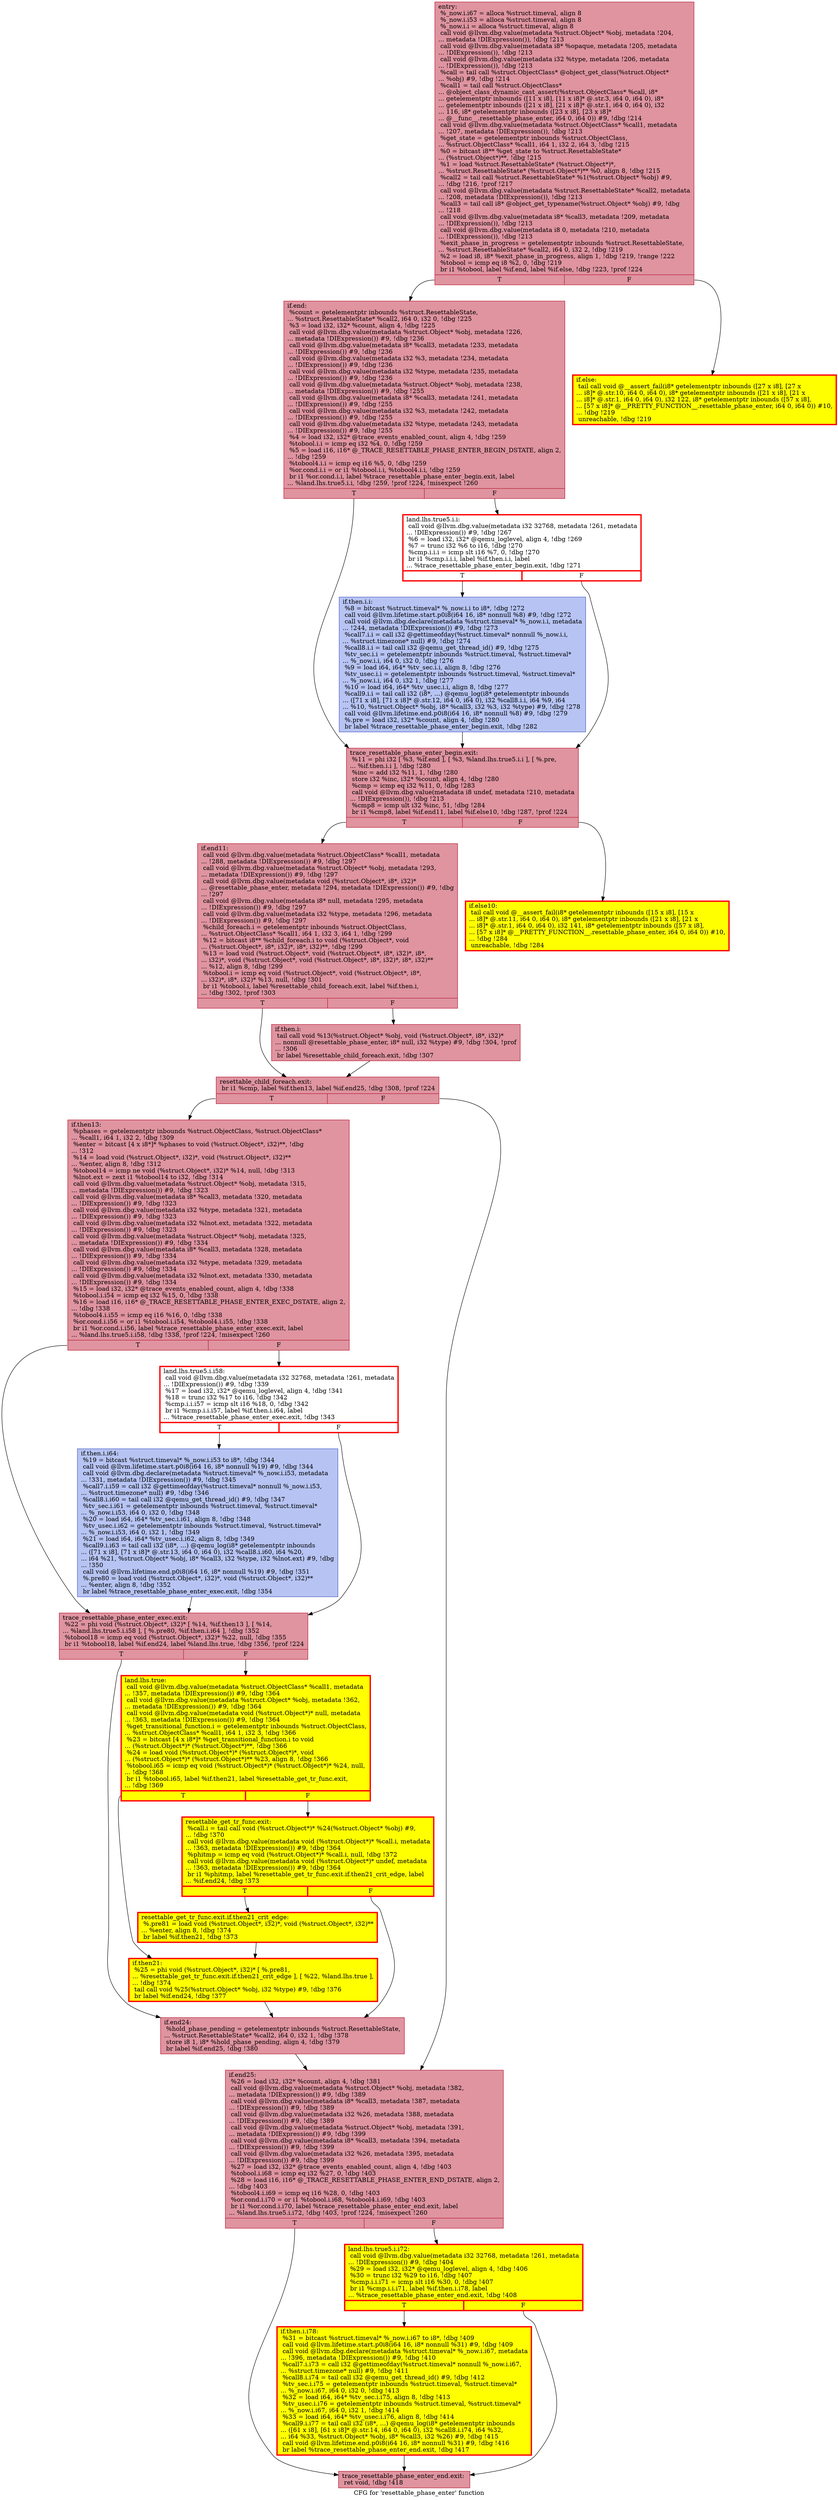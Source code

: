 digraph "CFG for 'resettable_phase_enter' function" {
	label="CFG for 'resettable_phase_enter' function";

	Node0x55ae14eabc70 [shape=record,color="#b70d28ff", style=filled, fillcolor="#b70d2870",label="{entry:\l  %_now.i.i67 = alloca %struct.timeval, align 8\l  %_now.i.i53 = alloca %struct.timeval, align 8\l  %_now.i.i = alloca %struct.timeval, align 8\l  call void @llvm.dbg.value(metadata %struct.Object* %obj, metadata !204,\l... metadata !DIExpression()), !dbg !213\l  call void @llvm.dbg.value(metadata i8* %opaque, metadata !205, metadata\l... !DIExpression()), !dbg !213\l  call void @llvm.dbg.value(metadata i32 %type, metadata !206, metadata\l... !DIExpression()), !dbg !213\l  %call = tail call %struct.ObjectClass* @object_get_class(%struct.Object*\l... %obj) #9, !dbg !214\l  %call1 = tail call %struct.ObjectClass*\l... @object_class_dynamic_cast_assert(%struct.ObjectClass* %call, i8*\l... getelementptr inbounds ([11 x i8], [11 x i8]* @.str.3, i64 0, i64 0), i8*\l... getelementptr inbounds ([21 x i8], [21 x i8]* @.str.1, i64 0, i64 0), i32\l... 116, i8* getelementptr inbounds ([23 x i8], [23 x i8]*\l... @__func__.resettable_phase_enter, i64 0, i64 0)) #9, !dbg !214\l  call void @llvm.dbg.value(metadata %struct.ObjectClass* %call1, metadata\l... !207, metadata !DIExpression()), !dbg !213\l  %get_state = getelementptr inbounds %struct.ObjectClass,\l... %struct.ObjectClass* %call1, i64 1, i32 2, i64 3, !dbg !215\l  %0 = bitcast i8** %get_state to %struct.ResettableState*\l... (%struct.Object*)**, !dbg !215\l  %1 = load %struct.ResettableState* (%struct.Object*)*,\l... %struct.ResettableState* (%struct.Object*)** %0, align 8, !dbg !215\l  %call2 = tail call %struct.ResettableState* %1(%struct.Object* %obj) #9,\l... !dbg !216, !prof !217\l  call void @llvm.dbg.value(metadata %struct.ResettableState* %call2, metadata\l... !208, metadata !DIExpression()), !dbg !213\l  %call3 = tail call i8* @object_get_typename(%struct.Object* %obj) #9, !dbg\l... !218\l  call void @llvm.dbg.value(metadata i8* %call3, metadata !209, metadata\l... !DIExpression()), !dbg !213\l  call void @llvm.dbg.value(metadata i8 0, metadata !210, metadata\l... !DIExpression()), !dbg !213\l  %exit_phase_in_progress = getelementptr inbounds %struct.ResettableState,\l... %struct.ResettableState* %call2, i64 0, i32 2, !dbg !219\l  %2 = load i8, i8* %exit_phase_in_progress, align 1, !dbg !219, !range !222\l  %tobool = icmp eq i8 %2, 0, !dbg !219\l  br i1 %tobool, label %if.end, label %if.else, !dbg !223, !prof !224\l|{<s0>T|<s1>F}}"];
	Node0x55ae14eabc70:s0 -> Node0x55ae14eafce0;
	Node0x55ae14eabc70:s1 -> Node0x55ae14eafd30;
	Node0x55ae14eafd30 [shape=record,penwidth=3.0, style="filled", color="red", fillcolor="yellow",label="{if.else:                                          \l  tail call void @__assert_fail(i8* getelementptr inbounds ([27 x i8], [27 x\l... i8]* @.str.10, i64 0, i64 0), i8* getelementptr inbounds ([21 x i8], [21 x\l... i8]* @.str.1, i64 0, i64 0), i32 122, i8* getelementptr inbounds ([57 x i8],\l... [57 x i8]* @__PRETTY_FUNCTION__.resettable_phase_enter, i64 0, i64 0)) #10,\l... !dbg !219\l  unreachable, !dbg !219\l}"];
	Node0x55ae14eafce0 [shape=record,color="#b70d28ff", style=filled, fillcolor="#b70d2870",label="{if.end:                                           \l  %count = getelementptr inbounds %struct.ResettableState,\l... %struct.ResettableState* %call2, i64 0, i32 0, !dbg !225\l  %3 = load i32, i32* %count, align 4, !dbg !225\l  call void @llvm.dbg.value(metadata %struct.Object* %obj, metadata !226,\l... metadata !DIExpression()) #9, !dbg !236\l  call void @llvm.dbg.value(metadata i8* %call3, metadata !233, metadata\l... !DIExpression()) #9, !dbg !236\l  call void @llvm.dbg.value(metadata i32 %3, metadata !234, metadata\l... !DIExpression()) #9, !dbg !236\l  call void @llvm.dbg.value(metadata i32 %type, metadata !235, metadata\l... !DIExpression()) #9, !dbg !236\l  call void @llvm.dbg.value(metadata %struct.Object* %obj, metadata !238,\l... metadata !DIExpression()) #9, !dbg !255\l  call void @llvm.dbg.value(metadata i8* %call3, metadata !241, metadata\l... !DIExpression()) #9, !dbg !255\l  call void @llvm.dbg.value(metadata i32 %3, metadata !242, metadata\l... !DIExpression()) #9, !dbg !255\l  call void @llvm.dbg.value(metadata i32 %type, metadata !243, metadata\l... !DIExpression()) #9, !dbg !255\l  %4 = load i32, i32* @trace_events_enabled_count, align 4, !dbg !259\l  %tobool.i.i = icmp eq i32 %4, 0, !dbg !259\l  %5 = load i16, i16* @_TRACE_RESETTABLE_PHASE_ENTER_BEGIN_DSTATE, align 2,\l... !dbg !259\l  %tobool4.i.i = icmp eq i16 %5, 0, !dbg !259\l  %or.cond.i.i = or i1 %tobool.i.i, %tobool4.i.i, !dbg !259\l  br i1 %or.cond.i.i, label %trace_resettable_phase_enter_begin.exit, label\l... %land.lhs.true5.i.i, !dbg !259, !prof !224, !misexpect !260\l|{<s0>T|<s1>F}}"];
	Node0x55ae14eafce0:s0 -> Node0x55ae14e28010;
	Node0x55ae14eafce0:s1 -> Node0x55ae14ec72c0;
	Node0x55ae14ec72c0 [shape=record,penwidth=3.0, color="red",label="{land.lhs.true5.i.i:                               \l  call void @llvm.dbg.value(metadata i32 32768, metadata !261, metadata\l... !DIExpression()) #9, !dbg !267\l  %6 = load i32, i32* @qemu_loglevel, align 4, !dbg !269\l  %7 = trunc i32 %6 to i16, !dbg !270\l  %cmp.i.i.i = icmp slt i16 %7, 0, !dbg !270\l  br i1 %cmp.i.i.i, label %if.then.i.i, label\l... %trace_resettable_phase_enter_begin.exit, !dbg !271\l|{<s0>T|<s1>F}}"];
	Node0x55ae14ec72c0:s0 -> Node0x55ae14ec21b0;
	Node0x55ae14ec72c0:s1 -> Node0x55ae14e28010;
	Node0x55ae14ec21b0 [shape=record,color="#3d50c3ff", style=filled, fillcolor="#5b7ae570",label="{if.then.i.i:                                      \l  %8 = bitcast %struct.timeval* %_now.i.i to i8*, !dbg !272\l  call void @llvm.lifetime.start.p0i8(i64 16, i8* nonnull %8) #9, !dbg !272\l  call void @llvm.dbg.declare(metadata %struct.timeval* %_now.i.i, metadata\l... !244, metadata !DIExpression()) #9, !dbg !273\l  %call7.i.i = call i32 @gettimeofday(%struct.timeval* nonnull %_now.i.i,\l... %struct.timezone* null) #9, !dbg !274\l  %call8.i.i = tail call i32 @qemu_get_thread_id() #9, !dbg !275\l  %tv_sec.i.i = getelementptr inbounds %struct.timeval, %struct.timeval*\l... %_now.i.i, i64 0, i32 0, !dbg !276\l  %9 = load i64, i64* %tv_sec.i.i, align 8, !dbg !276\l  %tv_usec.i.i = getelementptr inbounds %struct.timeval, %struct.timeval*\l... %_now.i.i, i64 0, i32 1, !dbg !277\l  %10 = load i64, i64* %tv_usec.i.i, align 8, !dbg !277\l  %call9.i.i = tail call i32 (i8*, ...) @qemu_log(i8* getelementptr inbounds\l... ([71 x i8], [71 x i8]* @.str.12, i64 0, i64 0), i32 %call8.i.i, i64 %9, i64\l... %10, %struct.Object* %obj, i8* %call3, i32 %3, i32 %type) #9, !dbg !278\l  call void @llvm.lifetime.end.p0i8(i64 16, i8* nonnull %8) #9, !dbg !279\l  %.pre = load i32, i32* %count, align 4, !dbg !280\l  br label %trace_resettable_phase_enter_begin.exit, !dbg !282\l}"];
	Node0x55ae14ec21b0 -> Node0x55ae14e28010;
	Node0x55ae14e28010 [shape=record,color="#b70d28ff", style=filled, fillcolor="#b70d2870",label="{trace_resettable_phase_enter_begin.exit:          \l  %11 = phi i32 [ %3, %if.end ], [ %3, %land.lhs.true5.i.i ], [ %.pre,\l... %if.then.i.i ], !dbg !280\l  %inc = add i32 %11, 1, !dbg !280\l  store i32 %inc, i32* %count, align 4, !dbg !280\l  %cmp = icmp eq i32 %11, 0, !dbg !283\l  call void @llvm.dbg.value(metadata i8 undef, metadata !210, metadata\l... !DIExpression()), !dbg !213\l  %cmp8 = icmp ult i32 %inc, 51, !dbg !284\l  br i1 %cmp8, label %if.end11, label %if.else10, !dbg !287, !prof !224\l|{<s0>T|<s1>F}}"];
	Node0x55ae14e28010:s0 -> Node0x55ae14eb17f0;
	Node0x55ae14e28010:s1 -> Node0x55ae14eb1860;
	Node0x55ae14eb1860 [shape=record,penwidth=3.0, style="filled", color="red", fillcolor="yellow",label="{if.else10:                                        \l  tail call void @__assert_fail(i8* getelementptr inbounds ([15 x i8], [15 x\l... i8]* @.str.11, i64 0, i64 0), i8* getelementptr inbounds ([21 x i8], [21 x\l... i8]* @.str.1, i64 0, i64 0), i32 141, i8* getelementptr inbounds ([57 x i8],\l... [57 x i8]* @__PRETTY_FUNCTION__.resettable_phase_enter, i64 0, i64 0)) #10,\l... !dbg !284\l  unreachable, !dbg !284\l}"];
	Node0x55ae14eb17f0 [shape=record,color="#b70d28ff", style=filled, fillcolor="#b70d2870",label="{if.end11:                                         \l  call void @llvm.dbg.value(metadata %struct.ObjectClass* %call1, metadata\l... !288, metadata !DIExpression()) #9, !dbg !297\l  call void @llvm.dbg.value(metadata %struct.Object* %obj, metadata !293,\l... metadata !DIExpression()) #9, !dbg !297\l  call void @llvm.dbg.value(metadata void (%struct.Object*, i8*, i32)*\l... @resettable_phase_enter, metadata !294, metadata !DIExpression()) #9, !dbg\l... !297\l  call void @llvm.dbg.value(metadata i8* null, metadata !295, metadata\l... !DIExpression()) #9, !dbg !297\l  call void @llvm.dbg.value(metadata i32 %type, metadata !296, metadata\l... !DIExpression()) #9, !dbg !297\l  %child_foreach.i = getelementptr inbounds %struct.ObjectClass,\l... %struct.ObjectClass* %call1, i64 1, i32 3, i64 1, !dbg !299\l  %12 = bitcast i8** %child_foreach.i to void (%struct.Object*, void\l... (%struct.Object*, i8*, i32)*, i8*, i32)**, !dbg !299\l  %13 = load void (%struct.Object*, void (%struct.Object*, i8*, i32)*, i8*,\l... i32)*, void (%struct.Object*, void (%struct.Object*, i8*, i32)*, i8*, i32)**\l... %12, align 8, !dbg !299\l  %tobool.i = icmp eq void (%struct.Object*, void (%struct.Object*, i8*,\l... i32)*, i8*, i32)* %13, null, !dbg !301\l  br i1 %tobool.i, label %resettable_child_foreach.exit, label %if.then.i,\l... !dbg !302, !prof !303\l|{<s0>T|<s1>F}}"];
	Node0x55ae14eb17f0:s0 -> Node0x55ae14ec8870;
	Node0x55ae14eb17f0:s1 -> Node0x55ae14e9d2c0;
	Node0x55ae14e9d2c0 [shape=record,color="#b70d28ff", style=filled, fillcolor="#b70d2870",label="{if.then.i:                                        \l  tail call void %13(%struct.Object* %obj, void (%struct.Object*, i8*, i32)*\l... nonnull @resettable_phase_enter, i8* null, i32 %type) #9, !dbg !304, !prof\l... !306\l  br label %resettable_child_foreach.exit, !dbg !307\l}"];
	Node0x55ae14e9d2c0 -> Node0x55ae14ec8870;
	Node0x55ae14ec8870 [shape=record,color="#b70d28ff", style=filled, fillcolor="#b70d2870",label="{resettable_child_foreach.exit:                    \l  br i1 %cmp, label %if.then13, label %if.end25, !dbg !308, !prof !224\l|{<s0>T|<s1>F}}"];
	Node0x55ae14ec8870:s0 -> Node0x55ae14e63340;
	Node0x55ae14ec8870:s1 -> Node0x55ae14eb1f10;
	Node0x55ae14e63340 [shape=record,color="#b70d28ff", style=filled, fillcolor="#b70d2870",label="{if.then13:                                        \l  %phases = getelementptr inbounds %struct.ObjectClass, %struct.ObjectClass*\l... %call1, i64 1, i32 2, !dbg !309\l  %enter = bitcast [4 x i8*]* %phases to void (%struct.Object*, i32)**, !dbg\l... !312\l  %14 = load void (%struct.Object*, i32)*, void (%struct.Object*, i32)**\l... %enter, align 8, !dbg !312\l  %tobool14 = icmp ne void (%struct.Object*, i32)* %14, null, !dbg !313\l  %lnot.ext = zext i1 %tobool14 to i32, !dbg !314\l  call void @llvm.dbg.value(metadata %struct.Object* %obj, metadata !315,\l... metadata !DIExpression()) #9, !dbg !323\l  call void @llvm.dbg.value(metadata i8* %call3, metadata !320, metadata\l... !DIExpression()) #9, !dbg !323\l  call void @llvm.dbg.value(metadata i32 %type, metadata !321, metadata\l... !DIExpression()) #9, !dbg !323\l  call void @llvm.dbg.value(metadata i32 %lnot.ext, metadata !322, metadata\l... !DIExpression()) #9, !dbg !323\l  call void @llvm.dbg.value(metadata %struct.Object* %obj, metadata !325,\l... metadata !DIExpression()) #9, !dbg !334\l  call void @llvm.dbg.value(metadata i8* %call3, metadata !328, metadata\l... !DIExpression()) #9, !dbg !334\l  call void @llvm.dbg.value(metadata i32 %type, metadata !329, metadata\l... !DIExpression()) #9, !dbg !334\l  call void @llvm.dbg.value(metadata i32 %lnot.ext, metadata !330, metadata\l... !DIExpression()) #9, !dbg !334\l  %15 = load i32, i32* @trace_events_enabled_count, align 4, !dbg !338\l  %tobool.i.i54 = icmp eq i32 %15, 0, !dbg !338\l  %16 = load i16, i16* @_TRACE_RESETTABLE_PHASE_ENTER_EXEC_DSTATE, align 2,\l... !dbg !338\l  %tobool4.i.i55 = icmp eq i16 %16, 0, !dbg !338\l  %or.cond.i.i56 = or i1 %tobool.i.i54, %tobool4.i.i55, !dbg !338\l  br i1 %or.cond.i.i56, label %trace_resettable_phase_enter_exec.exit, label\l... %land.lhs.true5.i.i58, !dbg !338, !prof !224, !misexpect !260\l|{<s0>T|<s1>F}}"];
	Node0x55ae14e63340:s0 -> Node0x55ae14eb0910;
	Node0x55ae14e63340:s1 -> Node0x55ae14e2c6f0;
	Node0x55ae14e2c6f0 [shape=record,penwidth=3.0, color="red",label="{land.lhs.true5.i.i58:                             \l  call void @llvm.dbg.value(metadata i32 32768, metadata !261, metadata\l... !DIExpression()) #9, !dbg !339\l  %17 = load i32, i32* @qemu_loglevel, align 4, !dbg !341\l  %18 = trunc i32 %17 to i16, !dbg !342\l  %cmp.i.i.i57 = icmp slt i16 %18, 0, !dbg !342\l  br i1 %cmp.i.i.i57, label %if.then.i.i64, label\l... %trace_resettable_phase_enter_exec.exit, !dbg !343\l|{<s0>T|<s1>F}}"];
	Node0x55ae14e2c6f0:s0 -> Node0x55ae14e9b950;
	Node0x55ae14e2c6f0:s1 -> Node0x55ae14eb0910;
	Node0x55ae14e9b950 [shape=record,color="#3d50c3ff", style=filled, fillcolor="#5b7ae570",label="{if.then.i.i64:                                    \l  %19 = bitcast %struct.timeval* %_now.i.i53 to i8*, !dbg !344\l  call void @llvm.lifetime.start.p0i8(i64 16, i8* nonnull %19) #9, !dbg !344\l  call void @llvm.dbg.declare(metadata %struct.timeval* %_now.i.i53, metadata\l... !331, metadata !DIExpression()) #9, !dbg !345\l  %call7.i.i59 = call i32 @gettimeofday(%struct.timeval* nonnull %_now.i.i53,\l... %struct.timezone* null) #9, !dbg !346\l  %call8.i.i60 = tail call i32 @qemu_get_thread_id() #9, !dbg !347\l  %tv_sec.i.i61 = getelementptr inbounds %struct.timeval, %struct.timeval*\l... %_now.i.i53, i64 0, i32 0, !dbg !348\l  %20 = load i64, i64* %tv_sec.i.i61, align 8, !dbg !348\l  %tv_usec.i.i62 = getelementptr inbounds %struct.timeval, %struct.timeval*\l... %_now.i.i53, i64 0, i32 1, !dbg !349\l  %21 = load i64, i64* %tv_usec.i.i62, align 8, !dbg !349\l  %call9.i.i63 = tail call i32 (i8*, ...) @qemu_log(i8* getelementptr inbounds\l... ([71 x i8], [71 x i8]* @.str.13, i64 0, i64 0), i32 %call8.i.i60, i64 %20,\l... i64 %21, %struct.Object* %obj, i8* %call3, i32 %type, i32 %lnot.ext) #9, !dbg\l... !350\l  call void @llvm.lifetime.end.p0i8(i64 16, i8* nonnull %19) #9, !dbg !351\l  %.pre80 = load void (%struct.Object*, i32)*, void (%struct.Object*, i32)**\l... %enter, align 8, !dbg !352\l  br label %trace_resettable_phase_enter_exec.exit, !dbg !354\l}"];
	Node0x55ae14e9b950 -> Node0x55ae14eb0910;
	Node0x55ae14eb0910 [shape=record,color="#b70d28ff", style=filled, fillcolor="#b70d2870",label="{trace_resettable_phase_enter_exec.exit:           \l  %22 = phi void (%struct.Object*, i32)* [ %14, %if.then13 ], [ %14,\l... %land.lhs.true5.i.i58 ], [ %.pre80, %if.then.i.i64 ], !dbg !352\l  %tobool18 = icmp eq void (%struct.Object*, i32)* %22, null, !dbg !355\l  br i1 %tobool18, label %if.end24, label %land.lhs.true, !dbg !356, !prof !224\l|{<s0>T|<s1>F}}"];
	Node0x55ae14eb0910:s0 -> Node0x55ae14eb3570;
	Node0x55ae14eb0910:s1 -> Node0x55ae14eb35e0;
	Node0x55ae14eb35e0 [shape=record,penwidth=3.0, style="filled", color="red", fillcolor="yellow",label="{land.lhs.true:                                    \l  call void @llvm.dbg.value(metadata %struct.ObjectClass* %call1, metadata\l... !357, metadata !DIExpression()) #9, !dbg !364\l  call void @llvm.dbg.value(metadata %struct.Object* %obj, metadata !362,\l... metadata !DIExpression()) #9, !dbg !364\l  call void @llvm.dbg.value(metadata void (%struct.Object*)* null, metadata\l... !363, metadata !DIExpression()) #9, !dbg !364\l  %get_transitional_function.i = getelementptr inbounds %struct.ObjectClass,\l... %struct.ObjectClass* %call1, i64 1, i32 3, !dbg !366\l  %23 = bitcast [4 x i8*]* %get_transitional_function.i to void\l... (%struct.Object*)* (%struct.Object*)**, !dbg !366\l  %24 = load void (%struct.Object*)* (%struct.Object*)*, void\l... (%struct.Object*)* (%struct.Object*)** %23, align 8, !dbg !366\l  %tobool.i65 = icmp eq void (%struct.Object*)* (%struct.Object*)* %24, null,\l... !dbg !368\l  br i1 %tobool.i65, label %if.then21, label %resettable_get_tr_func.exit,\l... !dbg !369\l|{<s0>T|<s1>F}}"];
	Node0x55ae14eb35e0:s0 -> Node0x55ae14e280f0;
	Node0x55ae14eb35e0:s1 -> Node0x55ae14ed38a0;
	Node0x55ae14ed38a0 [shape=record,penwidth=3.0, style="filled", color="red", fillcolor="yellow",label="{resettable_get_tr_func.exit:                      \l  %call.i = tail call void (%struct.Object*)* %24(%struct.Object* %obj) #9,\l... !dbg !370\l  call void @llvm.dbg.value(metadata void (%struct.Object*)* %call.i, metadata\l... !363, metadata !DIExpression()) #9, !dbg !364\l  %phitmp = icmp eq void (%struct.Object*)* %call.i, null, !dbg !372\l  call void @llvm.dbg.value(metadata void (%struct.Object*)* undef, metadata\l... !363, metadata !DIExpression()) #9, !dbg !364\l  br i1 %phitmp, label %resettable_get_tr_func.exit.if.then21_crit_edge, label\l... %if.end24, !dbg !373\l|{<s0>T|<s1>F}}"];
	Node0x55ae14ed38a0:s0 -> Node0x55ae14eb4cc0;
	Node0x55ae14ed38a0:s1 -> Node0x55ae14eb3570;
	Node0x55ae14eb4cc0 [shape=record,penwidth=3.0, style="filled", color="red", fillcolor="yellow",label="{resettable_get_tr_func.exit.if.then21_crit_edge:  \l  %.pre81 = load void (%struct.Object*, i32)*, void (%struct.Object*, i32)**\l... %enter, align 8, !dbg !374\l  br label %if.then21, !dbg !373\l}"];
	Node0x55ae14eb4cc0 -> Node0x55ae14e280f0;
	Node0x55ae14e280f0 [shape=record,penwidth=3.0, style="filled", color="red", fillcolor="yellow",label="{if.then21:                                        \l  %25 = phi void (%struct.Object*, i32)* [ %.pre81,\l... %resettable_get_tr_func.exit.if.then21_crit_edge ], [ %22, %land.lhs.true ],\l... !dbg !374\l  tail call void %25(%struct.Object* %obj, i32 %type) #9, !dbg !376\l  br label %if.end24, !dbg !377\l}"];
	Node0x55ae14e280f0 -> Node0x55ae14eb3570;
	Node0x55ae14eb3570 [shape=record,color="#b70d28ff", style=filled, fillcolor="#b70d2870",label="{if.end24:                                         \l  %hold_phase_pending = getelementptr inbounds %struct.ResettableState,\l... %struct.ResettableState* %call2, i64 0, i32 1, !dbg !378\l  store i8 1, i8* %hold_phase_pending, align 4, !dbg !379\l  br label %if.end25, !dbg !380\l}"];
	Node0x55ae14eb3570 -> Node0x55ae14eb1f10;
	Node0x55ae14eb1f10 [shape=record,color="#b70d28ff", style=filled, fillcolor="#b70d2870",label="{if.end25:                                         \l  %26 = load i32, i32* %count, align 4, !dbg !381\l  call void @llvm.dbg.value(metadata %struct.Object* %obj, metadata !382,\l... metadata !DIExpression()) #9, !dbg !389\l  call void @llvm.dbg.value(metadata i8* %call3, metadata !387, metadata\l... !DIExpression()) #9, !dbg !389\l  call void @llvm.dbg.value(metadata i32 %26, metadata !388, metadata\l... !DIExpression()) #9, !dbg !389\l  call void @llvm.dbg.value(metadata %struct.Object* %obj, metadata !391,\l... metadata !DIExpression()) #9, !dbg !399\l  call void @llvm.dbg.value(metadata i8* %call3, metadata !394, metadata\l... !DIExpression()) #9, !dbg !399\l  call void @llvm.dbg.value(metadata i32 %26, metadata !395, metadata\l... !DIExpression()) #9, !dbg !399\l  %27 = load i32, i32* @trace_events_enabled_count, align 4, !dbg !403\l  %tobool.i.i68 = icmp eq i32 %27, 0, !dbg !403\l  %28 = load i16, i16* @_TRACE_RESETTABLE_PHASE_ENTER_END_DSTATE, align 2,\l... !dbg !403\l  %tobool4.i.i69 = icmp eq i16 %28, 0, !dbg !403\l  %or.cond.i.i70 = or i1 %tobool.i.i68, %tobool4.i.i69, !dbg !403\l  br i1 %or.cond.i.i70, label %trace_resettable_phase_enter_end.exit, label\l... %land.lhs.true5.i.i72, !dbg !403, !prof !224, !misexpect !260\l|{<s0>T|<s1>F}}"];
	Node0x55ae14eb1f10:s0 -> Node0x55ae14f0d030;
	Node0x55ae14eb1f10:s1 -> Node0x55ae14ebce90;
	Node0x55ae14ebce90 [shape=record,penwidth=3.0, style="filled", color="red", fillcolor="yellow",label="{land.lhs.true5.i.i72:                             \l  call void @llvm.dbg.value(metadata i32 32768, metadata !261, metadata\l... !DIExpression()) #9, !dbg !404\l  %29 = load i32, i32* @qemu_loglevel, align 4, !dbg !406\l  %30 = trunc i32 %29 to i16, !dbg !407\l  %cmp.i.i.i71 = icmp slt i16 %30, 0, !dbg !407\l  br i1 %cmp.i.i.i71, label %if.then.i.i78, label\l... %trace_resettable_phase_enter_end.exit, !dbg !408\l|{<s0>T|<s1>F}}"];
	Node0x55ae14ebce90:s0 -> Node0x55ae14ed54e0;
	Node0x55ae14ebce90:s1 -> Node0x55ae14f0d030;
	Node0x55ae14ed54e0 [shape=record,penwidth=3.0, style="filled", color="red", fillcolor="yellow",label="{if.then.i.i78:                                    \l  %31 = bitcast %struct.timeval* %_now.i.i67 to i8*, !dbg !409\l  call void @llvm.lifetime.start.p0i8(i64 16, i8* nonnull %31) #9, !dbg !409\l  call void @llvm.dbg.declare(metadata %struct.timeval* %_now.i.i67, metadata\l... !396, metadata !DIExpression()) #9, !dbg !410\l  %call7.i.i73 = call i32 @gettimeofday(%struct.timeval* nonnull %_now.i.i67,\l... %struct.timezone* null) #9, !dbg !411\l  %call8.i.i74 = tail call i32 @qemu_get_thread_id() #9, !dbg !412\l  %tv_sec.i.i75 = getelementptr inbounds %struct.timeval, %struct.timeval*\l... %_now.i.i67, i64 0, i32 0, !dbg !413\l  %32 = load i64, i64* %tv_sec.i.i75, align 8, !dbg !413\l  %tv_usec.i.i76 = getelementptr inbounds %struct.timeval, %struct.timeval*\l... %_now.i.i67, i64 0, i32 1, !dbg !414\l  %33 = load i64, i64* %tv_usec.i.i76, align 8, !dbg !414\l  %call9.i.i77 = tail call i32 (i8*, ...) @qemu_log(i8* getelementptr inbounds\l... ([61 x i8], [61 x i8]* @.str.14, i64 0, i64 0), i32 %call8.i.i74, i64 %32,\l... i64 %33, %struct.Object* %obj, i8* %call3, i32 %26) #9, !dbg !415\l  call void @llvm.lifetime.end.p0i8(i64 16, i8* nonnull %31) #9, !dbg !416\l  br label %trace_resettable_phase_enter_end.exit, !dbg !417\l}"];
	Node0x55ae14ed54e0 -> Node0x55ae14f0d030;
	Node0x55ae14f0d030 [shape=record,color="#b70d28ff", style=filled, fillcolor="#b70d2870",label="{trace_resettable_phase_enter_end.exit:            \l  ret void, !dbg !418\l}"];
}
